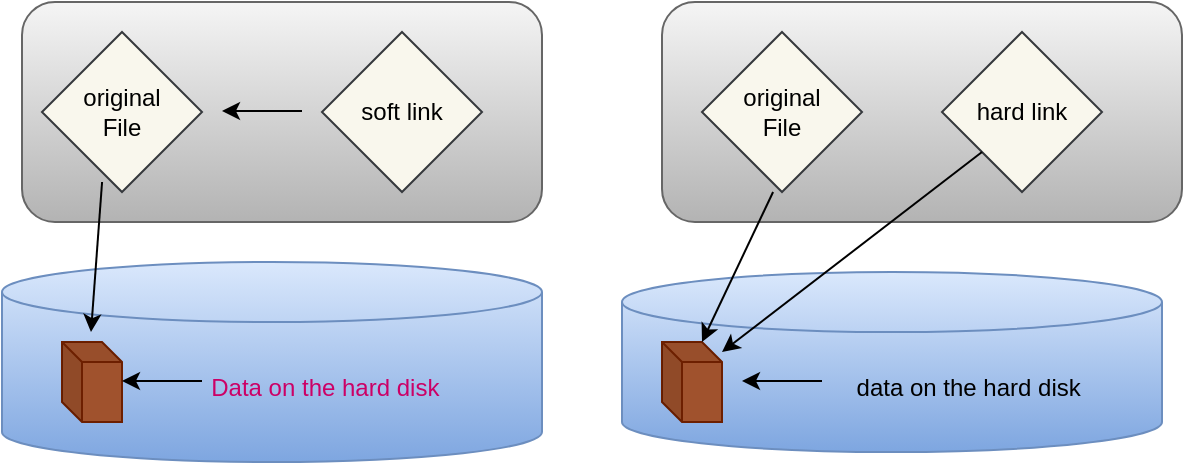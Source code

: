<mxfile>
    <diagram id="VgF-HLrLF-B1FCkxd501" name="第 1 页">
        <mxGraphModel dx="792" dy="499" grid="1" gridSize="10" guides="1" tooltips="1" connect="1" arrows="1" fold="1" page="1" pageScale="1" pageWidth="1654" pageHeight="1169" math="0" shadow="0">
            <root>
                <mxCell id="0"/>
                <mxCell id="1" parent="0"/>
                <mxCell id="2" value="&lt;font color=&quot;#cc0066&quot;&gt;&amp;nbsp; &amp;nbsp; &amp;nbsp; &amp;nbsp; &amp;nbsp; &amp;nbsp; &amp;nbsp; &amp;nbsp; Data on the hard disk&lt;/font&gt;" style="shape=cylinder3;whiteSpace=wrap;html=1;boundedLbl=1;backgroundOutline=1;size=15;fillColor=#dae8fc;gradientColor=#7ea6e0;strokeColor=#6c8ebf;" vertex="1" parent="1">
                    <mxGeometry x="130" y="580" width="270" height="100" as="geometry"/>
                </mxCell>
                <mxCell id="3" value="" style="shape=cube;whiteSpace=wrap;html=1;boundedLbl=1;backgroundOutline=1;darkOpacity=0.05;darkOpacity2=0.1;size=10;fillColor=#a0522d;fontColor=#ffffff;strokeColor=#6D1F00;" vertex="1" parent="1">
                    <mxGeometry x="160" y="620" width="30" height="40" as="geometry"/>
                </mxCell>
                <mxCell id="6" value="" style="endArrow=classic;html=1;fontColor=#CC0066;strokeColor=#000000;" edge="1" parent="1">
                    <mxGeometry width="50" height="50" relative="1" as="geometry">
                        <mxPoint x="230" y="639.5" as="sourcePoint"/>
                        <mxPoint x="190" y="639.5" as="targetPoint"/>
                    </mxGeometry>
                </mxCell>
                <mxCell id="7" value="&amp;nbsp; &amp;nbsp; &amp;nbsp; &amp;nbsp; &amp;nbsp; &amp;nbsp; &amp;nbsp; &amp;nbsp; &amp;nbsp; &amp;nbsp; &amp;nbsp; &amp;nbsp;&lt;font color=&quot;#000000&quot;&gt;data on the hard disk&lt;/font&gt;" style="shape=cylinder3;whiteSpace=wrap;html=1;boundedLbl=1;backgroundOutline=1;size=15;fillColor=#dae8fc;gradientColor=#7ea6e0;strokeColor=#6c8ebf;" vertex="1" parent="1">
                    <mxGeometry x="440" y="585" width="270" height="90" as="geometry"/>
                </mxCell>
                <mxCell id="9" value="" style="shape=cube;whiteSpace=wrap;html=1;boundedLbl=1;backgroundOutline=1;darkOpacity=0.05;darkOpacity2=0.1;size=10;fillColor=#a0522d;fontColor=#ffffff;strokeColor=#6D1F00;" vertex="1" parent="1">
                    <mxGeometry x="460" y="620" width="30" height="40" as="geometry"/>
                </mxCell>
                <mxCell id="10" value="" style="endArrow=classic;html=1;fontColor=#CC0066;strokeColor=#000000;" edge="1" parent="1">
                    <mxGeometry width="50" height="50" relative="1" as="geometry">
                        <mxPoint x="540" y="639.5" as="sourcePoint"/>
                        <mxPoint x="500" y="639.5" as="targetPoint"/>
                    </mxGeometry>
                </mxCell>
                <mxCell id="11" value="" style="rounded=1;whiteSpace=wrap;html=1;fillColor=#f5f5f5;gradientColor=#b3b3b3;strokeColor=#666666;" vertex="1" parent="1">
                    <mxGeometry x="140" y="450" width="260" height="110" as="geometry"/>
                </mxCell>
                <mxCell id="12" value="" style="rounded=1;whiteSpace=wrap;html=1;fillColor=#f5f5f5;gradientColor=#b3b3b3;strokeColor=#666666;" vertex="1" parent="1">
                    <mxGeometry x="460" y="450" width="260" height="110" as="geometry"/>
                </mxCell>
                <mxCell id="13" value="&lt;font color=&quot;#000000&quot;&gt;original&lt;br&gt;File&lt;br&gt;&lt;/font&gt;" style="rhombus;whiteSpace=wrap;html=1;fillColor=#f9f7ed;strokeColor=#36393d;" vertex="1" parent="1">
                    <mxGeometry x="150" y="465" width="80" height="80" as="geometry"/>
                </mxCell>
                <mxCell id="14" value="&lt;font color=&quot;#000000&quot;&gt;soft link&lt;/font&gt;" style="rhombus;whiteSpace=wrap;html=1;fillColor=#f9f7ed;strokeColor=#36393d;" vertex="1" parent="1">
                    <mxGeometry x="290" y="465" width="80" height="80" as="geometry"/>
                </mxCell>
                <mxCell id="17" value="&lt;font color=&quot;#000000&quot;&gt;original&lt;br&gt;File&lt;br&gt;&lt;/font&gt;" style="rhombus;whiteSpace=wrap;html=1;fillColor=#f9f7ed;strokeColor=#36393d;" vertex="1" parent="1">
                    <mxGeometry x="480" y="465" width="80" height="80" as="geometry"/>
                </mxCell>
                <mxCell id="18" value="&lt;font color=&quot;#000000&quot;&gt;hard link&lt;/font&gt;" style="rhombus;whiteSpace=wrap;html=1;fillColor=#f9f7ed;strokeColor=#36393d;" vertex="1" parent="1">
                    <mxGeometry x="600" y="465" width="80" height="80" as="geometry"/>
                </mxCell>
                <mxCell id="19" value="" style="endArrow=classic;html=1;fontColor=#CC0066;strokeColor=#000000;" edge="1" parent="1">
                    <mxGeometry width="50" height="50" relative="1" as="geometry">
                        <mxPoint x="280" y="504.5" as="sourcePoint"/>
                        <mxPoint x="240" y="504.5" as="targetPoint"/>
                    </mxGeometry>
                </mxCell>
                <mxCell id="21" value="" style="endArrow=classic;html=1;strokeColor=#000000;fontColor=#000000;exitX=0.154;exitY=0.818;exitDx=0;exitDy=0;exitPerimeter=0;" edge="1" parent="1" source="11">
                    <mxGeometry width="50" height="50" relative="1" as="geometry">
                        <mxPoint x="174.5" y="555" as="sourcePoint"/>
                        <mxPoint x="174.5" y="615" as="targetPoint"/>
                    </mxGeometry>
                </mxCell>
                <mxCell id="22" value="" style="endArrow=classic;html=1;strokeColor=#000000;fontColor=#000000;exitX=0.154;exitY=0.818;exitDx=0;exitDy=0;exitPerimeter=0;entryX=0;entryY=0;entryDx=20;entryDy=0;entryPerimeter=0;" edge="1" parent="1" target="9">
                    <mxGeometry width="50" height="50" relative="1" as="geometry">
                        <mxPoint x="515.54" y="544.98" as="sourcePoint"/>
                        <mxPoint x="510.0" y="620" as="targetPoint"/>
                    </mxGeometry>
                </mxCell>
                <mxCell id="23" value="" style="endArrow=classic;html=1;strokeColor=#000000;fontColor=#000000;entryX=0;entryY=0;entryDx=20;entryDy=0;entryPerimeter=0;exitX=0;exitY=1;exitDx=0;exitDy=0;" edge="1" parent="1" source="18">
                    <mxGeometry width="50" height="50" relative="1" as="geometry">
                        <mxPoint x="525.54" y="550" as="sourcePoint"/>
                        <mxPoint x="490.0" y="625.02" as="targetPoint"/>
                    </mxGeometry>
                </mxCell>
            </root>
        </mxGraphModel>
    </diagram>
</mxfile>
